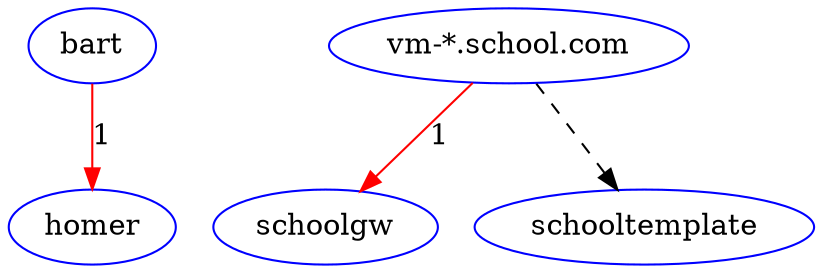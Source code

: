 digraph G {
	"bart"->"homer"[ color=red, label=1 ];
	"vm-*.school.com"->"schoolgw"[ color=red, label=1 ];
	"vm-*.school.com"->"schooltemplate"[ color=black, style=dashed ];
	"bart" [ color=blue ];
	"homer" [ color=blue ];
	"schoolgw" [ color=blue ];
	"schooltemplate" [ color=blue ];
	"vm-*.school.com" [ color=blue ];

}

